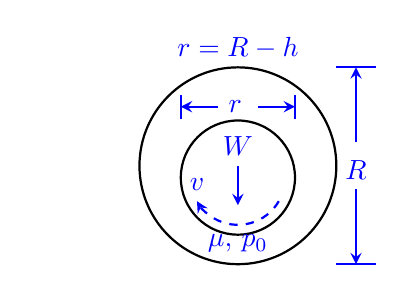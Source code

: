 \usetikzlibrary{calc,intersections,through,backgrounds}
\usetikzlibrary{decorations.pathreplacing,decorations.pathmorphing,arrows}
\begin{tikzpicture}
   \draw[thick] (0,0) circle(1.25) (0,-0.15) circle(0.725) node[below=17pt,blue]{$\mu$, $p_0$};
   \draw[thick,blue,->,>=stealth, dashed](0,-0.15)++(-30:0.6) arc(-30:-150:0.6) node[above] {$v$};
  \draw [thick,blue,->,>=stealth](0,0) node[above]{$W$}--(0,-0.5);
  \draw[thick,blue] (1.25,-1.25) -- (1.75,-1.25) (1.25,1.25) -- (1.75,1.25)
                                     (-0.725,0.6)--(-0.725,0.9) (0.725,0.6)--(0.725,0.9);

  \draw[thick,blue,<-,>=stealth] (1.5,-1.25)--(1.5,-0.3) node[above]{$R$};
  \draw[thick,blue,->,>=stealth](1.5,0.3)--(1.5,1.25);
 \node[blue] at (0,1.5){$r=R-h$};

  \draw[thick,blue,<-,>=stealth] (-0.725,0.75)--(-0.25,0.75) node[right]{$r$};
  \draw[thick,blue,<-,>=stealth] (0.725,0.75)--(0.25,0.75);
\end{tikzpicture}